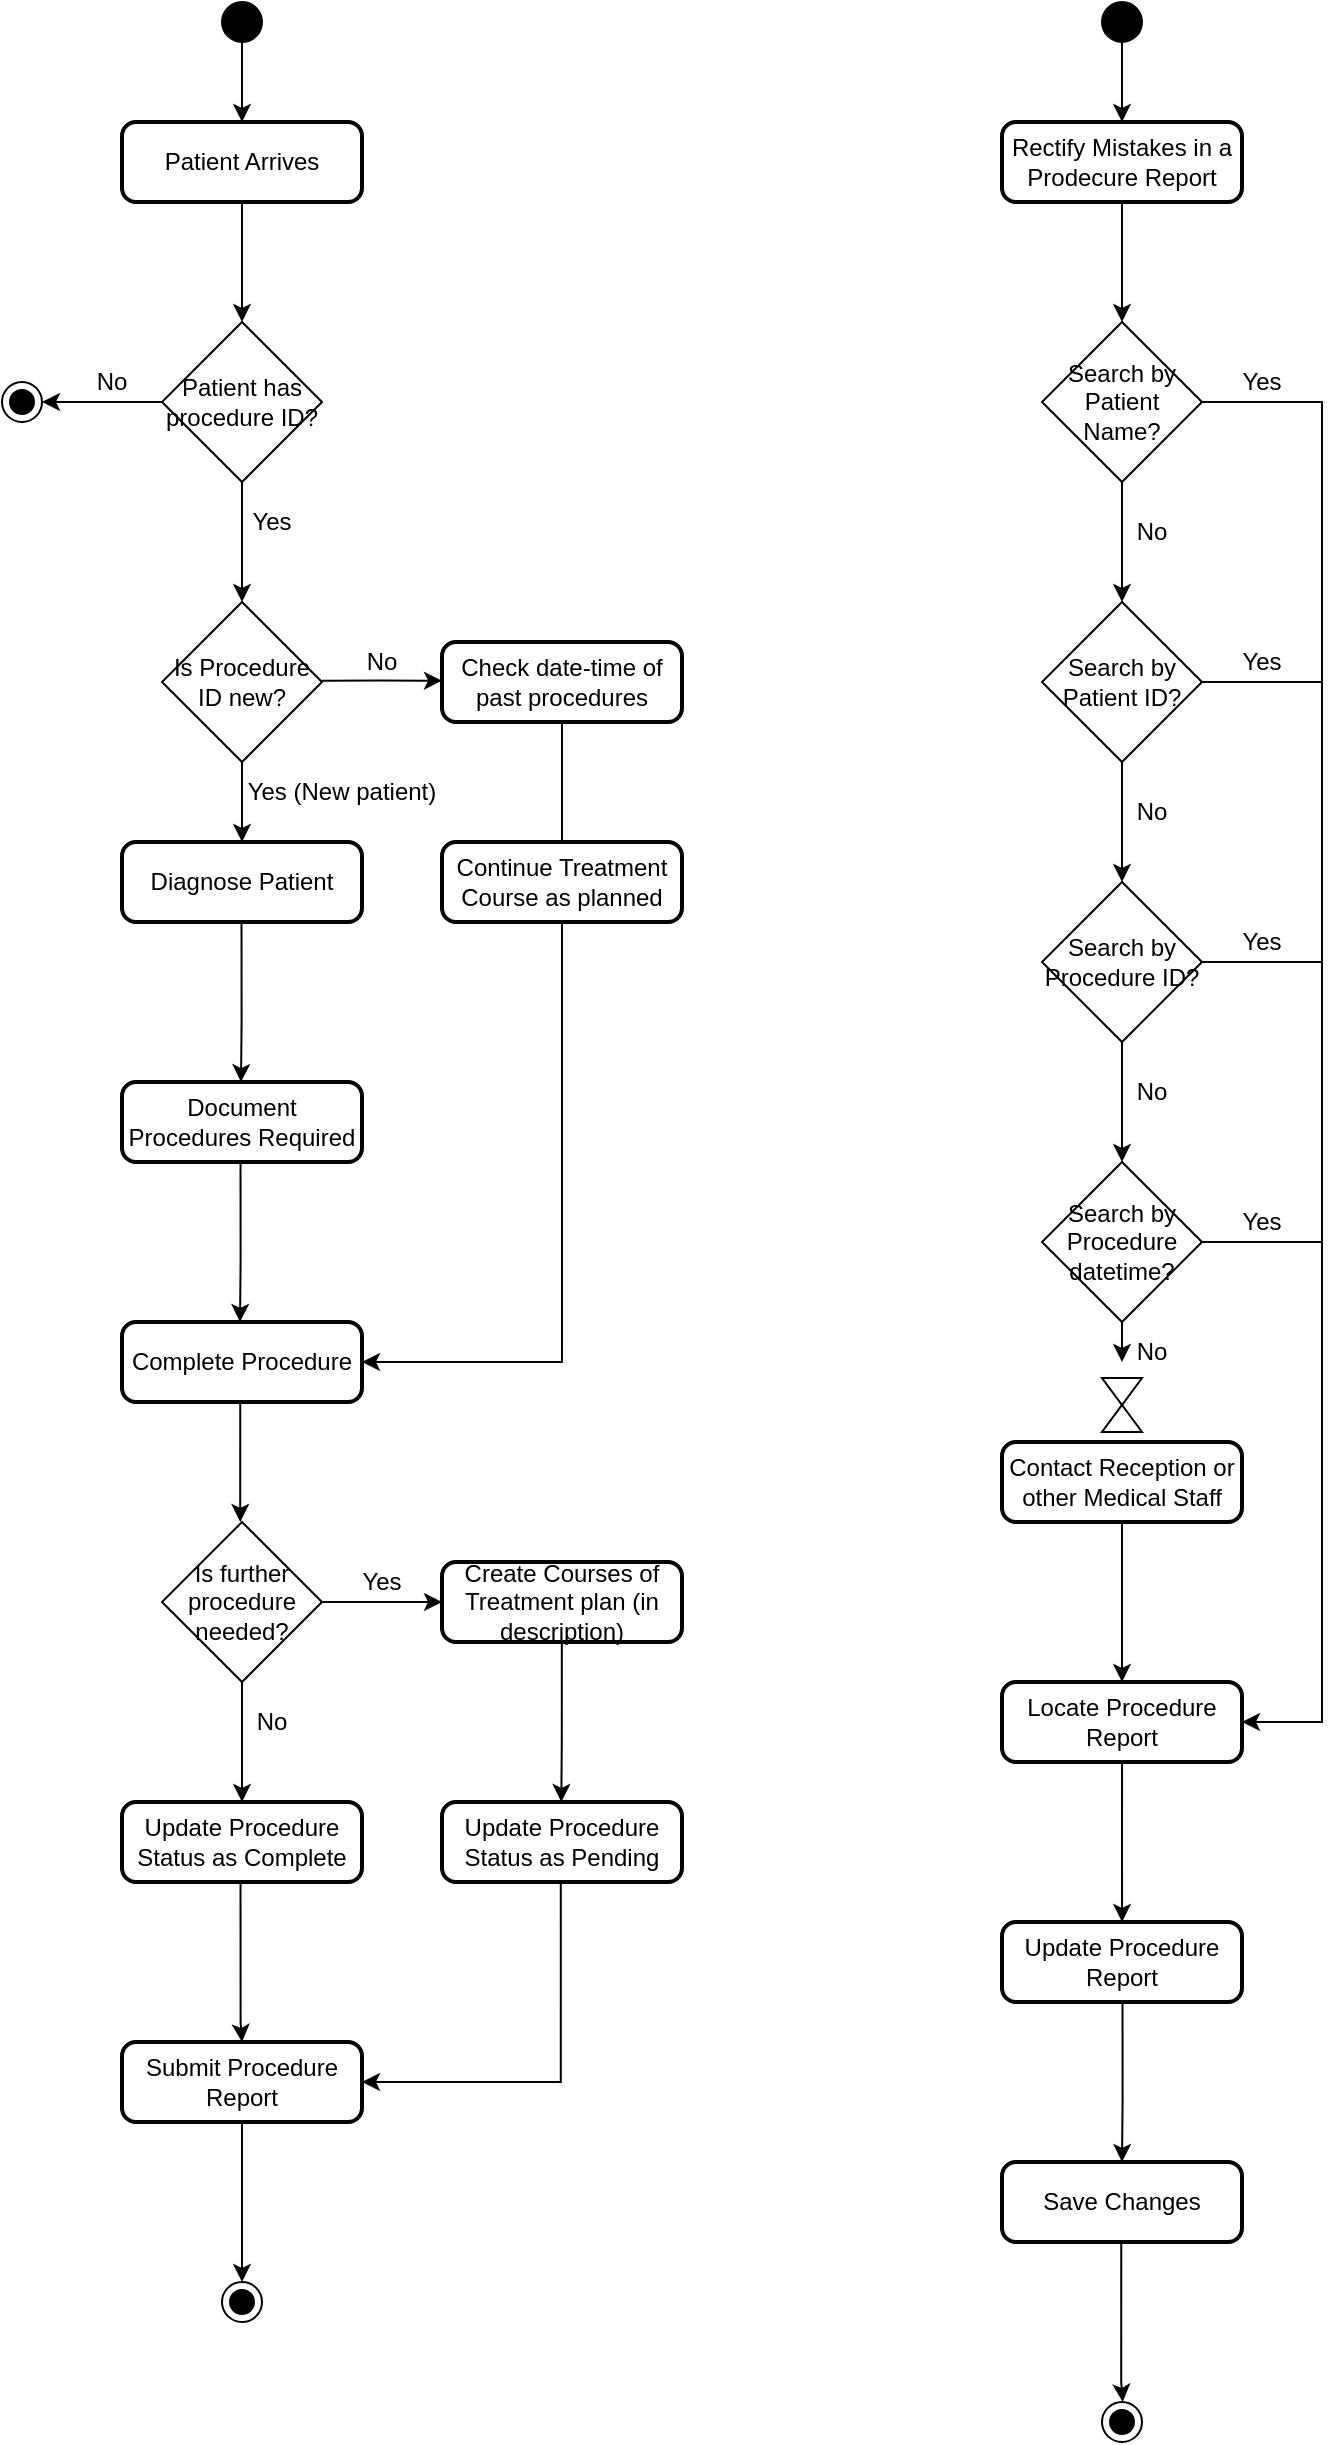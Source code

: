 <mxfile version="24.7.6">
  <diagram name="第 1 页" id="VRa96g7SjDV2xIUxDLRd">
    <mxGraphModel dx="548" dy="448" grid="1" gridSize="10" guides="1" tooltips="1" connect="1" arrows="1" fold="1" page="1" pageScale="1" pageWidth="850" pageHeight="1100" math="0" shadow="0">
      <root>
        <mxCell id="0" />
        <mxCell id="1" parent="0" />
        <mxCell id="2" value="" style="ellipse;fillColor=strokeColor;" parent="1" vertex="1">
          <mxGeometry x="130" width="20" height="20" as="geometry" />
        </mxCell>
        <mxCell id="7" value="" style="curved=1;startArrow=none;;entryX=0.5;entryY=0;entryDx=0;entryDy=0;exitX=0.5;exitY=1;exitDx=0;exitDy=0;" parent="1" source="2" target="6nC-Zpstk0fhiGknvCqh-79" edge="1">
          <mxGeometry relative="1" as="geometry">
            <Array as="points" />
            <mxPoint x="80" y="60" as="targetPoint" />
            <mxPoint x="140" y="-10" as="sourcePoint" />
          </mxGeometry>
        </mxCell>
        <mxCell id="6nC-Zpstk0fhiGknvCqh-79" value="Patient Arrives" style="rounded=1;absoluteArcSize=1;arcSize=14;whiteSpace=wrap;strokeWidth=2;" parent="1" vertex="1">
          <mxGeometry x="80" y="60" width="120" height="40" as="geometry" />
        </mxCell>
        <mxCell id="6nC-Zpstk0fhiGknvCqh-22" value="" style="ellipse;shape=endState;fillColor=strokeColor;" parent="1" vertex="1">
          <mxGeometry x="20" y="190" width="20" height="20" as="geometry" />
        </mxCell>
        <mxCell id="6nC-Zpstk0fhiGknvCqh-90" value="" style="startArrow=none;;exitX=0.5;exitY=1;exitDx=0;exitDy=0;edgeStyle=orthogonalEdgeStyle;rounded=0;curved=0;endArrow=classic;endFill=1;startFill=0;" parent="1" source="clE17JEbLuwmMZCjdbwA-13" edge="1">
          <mxGeometry relative="1" as="geometry">
            <Array as="points">
              <mxPoint x="140" y="290" />
              <mxPoint x="140" y="290" />
            </Array>
            <mxPoint x="380" y="100" as="sourcePoint" />
            <mxPoint x="140" y="300" as="targetPoint" />
          </mxGeometry>
        </mxCell>
        <mxCell id="6nC-Zpstk0fhiGknvCqh-91" value="" style="startArrow=none;;edgeStyle=orthogonalEdgeStyle;rounded=0;curved=0;endArrow=classic;endFill=1;exitX=0.5;exitY=1;exitDx=0;exitDy=0;" parent="1" source="6nC-Zpstk0fhiGknvCqh-79" edge="1">
          <mxGeometry relative="1" as="geometry">
            <Array as="points">
              <mxPoint x="140" y="140" />
              <mxPoint x="140" y="140" />
            </Array>
            <mxPoint x="140" y="120" as="sourcePoint" />
            <mxPoint x="140" y="160" as="targetPoint" />
          </mxGeometry>
        </mxCell>
        <mxCell id="clE17JEbLuwmMZCjdbwA-13" value="Patient has procedure ID?" style="rhombus;whiteSpace=wrap;html=1;" parent="1" vertex="1">
          <mxGeometry x="100" y="160" width="80" height="80" as="geometry" />
        </mxCell>
        <mxCell id="clE17JEbLuwmMZCjdbwA-16" value="Document Procedures Required" style="rounded=1;absoluteArcSize=1;arcSize=14;whiteSpace=wrap;strokeWidth=2;" parent="1" vertex="1">
          <mxGeometry x="80" y="540" width="120" height="40" as="geometry" />
        </mxCell>
        <mxCell id="clE17JEbLuwmMZCjdbwA-17" value="Diagnose Patient" style="rounded=1;absoluteArcSize=1;arcSize=14;whiteSpace=wrap;strokeWidth=2;" parent="1" vertex="1">
          <mxGeometry x="80" y="420.01" width="120" height="40" as="geometry" />
        </mxCell>
        <mxCell id="clE17JEbLuwmMZCjdbwA-18" value="Yes" style="text;html=1;align=center;verticalAlign=middle;whiteSpace=wrap;rounded=0;" parent="1" vertex="1">
          <mxGeometry x="140" y="250.01" width="30" height="20" as="geometry" />
        </mxCell>
        <mxCell id="clE17JEbLuwmMZCjdbwA-19" value="" style="startArrow=none;;edgeStyle=orthogonalEdgeStyle;rounded=0;curved=0;endArrow=classic;endFill=1;" parent="1" edge="1">
          <mxGeometry relative="1" as="geometry">
            <Array as="points">
              <mxPoint x="140" y="380.01" />
              <mxPoint x="140" y="380.01" />
            </Array>
            <mxPoint x="140" y="380" as="sourcePoint" />
            <mxPoint x="140" y="420" as="targetPoint" />
          </mxGeometry>
        </mxCell>
        <mxCell id="clE17JEbLuwmMZCjdbwA-23" value="" style="startArrow=none;;exitX=0.5;exitY=1;exitDx=0;exitDy=0;edgeStyle=orthogonalEdgeStyle;rounded=0;curved=0;endArrow=classic;endFill=1;startFill=0;" parent="1" edge="1">
          <mxGeometry relative="1" as="geometry">
            <Array as="points">
              <mxPoint x="139.13" y="750" />
              <mxPoint x="139.13" y="750" />
            </Array>
            <mxPoint x="139.13" y="700" as="sourcePoint" />
            <mxPoint x="139.13" y="760" as="targetPoint" />
          </mxGeometry>
        </mxCell>
        <mxCell id="clE17JEbLuwmMZCjdbwA-24" value="No" style="text;html=1;align=center;verticalAlign=middle;whiteSpace=wrap;rounded=0;" parent="1" vertex="1">
          <mxGeometry x="60" y="180" width="30" height="20" as="geometry" />
        </mxCell>
        <mxCell id="clE17JEbLuwmMZCjdbwA-41" value="" style="startArrow=none;;exitX=0.5;exitY=1;exitDx=0;exitDy=0;edgeStyle=orthogonalEdgeStyle;rounded=0;curved=0;endArrow=classic;endFill=1;startFill=0;" parent="1" edge="1">
          <mxGeometry relative="1" as="geometry">
            <Array as="points">
              <mxPoint x="139.26" y="630.01" />
              <mxPoint x="139.26" y="630.01" />
            </Array>
            <mxPoint x="139.26" y="580.01" as="sourcePoint" />
            <mxPoint x="139" y="660" as="targetPoint" />
          </mxGeometry>
        </mxCell>
        <mxCell id="clE17JEbLuwmMZCjdbwA-45" value="Update Procedure Status as Pending" style="rounded=1;absoluteArcSize=1;arcSize=14;whiteSpace=wrap;strokeWidth=2;" parent="1" vertex="1">
          <mxGeometry x="240" y="899.99" width="120" height="40" as="geometry" />
        </mxCell>
        <mxCell id="clE17JEbLuwmMZCjdbwA-49" value="" style="ellipse;shape=endState;fillColor=strokeColor;" parent="1" vertex="1">
          <mxGeometry x="130" y="1019.99" width="20" height="20" as="geometry" />
        </mxCell>
        <mxCell id="clE17JEbLuwmMZCjdbwA-50" value="Is further procedure needed?" style="rhombus;whiteSpace=wrap;html=1;" parent="1" vertex="1">
          <mxGeometry x="100" y="760" width="80" height="80" as="geometry" />
        </mxCell>
        <mxCell id="clE17JEbLuwmMZCjdbwA-51" value="" style="startArrow=none;;exitX=0.5;exitY=1;exitDx=0;exitDy=0;edgeStyle=orthogonalEdgeStyle;rounded=0;curved=0;endArrow=classic;endFill=1;startFill=0;" parent="1" edge="1">
          <mxGeometry relative="1" as="geometry">
            <Array as="points">
              <mxPoint x="140" y="889.99" />
              <mxPoint x="140" y="889.99" />
            </Array>
            <mxPoint x="140" y="840" as="sourcePoint" />
            <mxPoint x="140" y="899.99" as="targetPoint" />
          </mxGeometry>
        </mxCell>
        <mxCell id="clE17JEbLuwmMZCjdbwA-52" value="No" style="text;html=1;align=center;verticalAlign=middle;whiteSpace=wrap;rounded=0;" parent="1" vertex="1">
          <mxGeometry x="140" y="850.01" width="30" height="20" as="geometry" />
        </mxCell>
        <mxCell id="clE17JEbLuwmMZCjdbwA-53" value="Yes" style="text;html=1;align=center;verticalAlign=middle;whiteSpace=wrap;rounded=0;" parent="1" vertex="1">
          <mxGeometry x="190" y="780" width="40" height="20" as="geometry" />
        </mxCell>
        <mxCell id="clE17JEbLuwmMZCjdbwA-54" value="" style="startArrow=none;;exitX=1;exitY=0.5;exitDx=0;exitDy=0;edgeStyle=orthogonalEdgeStyle;rounded=0;curved=0;endArrow=classic;endFill=1;startFill=0;entryX=0;entryY=0.5;entryDx=0;entryDy=0;" parent="1" target="fN6j8R8_thj77wwp6nBp-8" edge="1">
          <mxGeometry relative="1" as="geometry">
            <Array as="points">
              <mxPoint x="220" y="800" />
              <mxPoint x="220" y="800" />
            </Array>
            <mxPoint x="180" y="800" as="sourcePoint" />
            <mxPoint x="230" y="860" as="targetPoint" />
          </mxGeometry>
        </mxCell>
        <mxCell id="clE17JEbLuwmMZCjdbwA-55" value="Complete Procedure" style="rounded=1;absoluteArcSize=1;arcSize=14;whiteSpace=wrap;strokeWidth=2;" parent="1" vertex="1">
          <mxGeometry x="80" y="660" width="120" height="40" as="geometry" />
        </mxCell>
        <mxCell id="clE17JEbLuwmMZCjdbwA-58" value="" style="startArrow=none;;exitX=0.5;exitY=1;exitDx=0;exitDy=0;edgeStyle=orthogonalEdgeStyle;rounded=0;curved=0;endArrow=classic;endFill=1;startFill=0;entryX=1;entryY=0.5;entryDx=0;entryDy=0;" parent="1" target="clE17JEbLuwmMZCjdbwA-65" edge="1">
          <mxGeometry relative="1" as="geometry">
            <Array as="points">
              <mxPoint x="299" y="1039.99" />
            </Array>
            <mxPoint x="299.39" y="939.99" as="sourcePoint" />
            <mxPoint x="299" y="1019.99" as="targetPoint" />
          </mxGeometry>
        </mxCell>
        <mxCell id="clE17JEbLuwmMZCjdbwA-59" value="" style="startArrow=none;;edgeStyle=orthogonalEdgeStyle;rounded=0;curved=0;endArrow=classic;endFill=1;exitX=0;exitY=0.5;exitDx=0;exitDy=0;" parent="1" edge="1">
          <mxGeometry relative="1" as="geometry">
            <Array as="points" />
            <mxPoint x="100" y="200" as="sourcePoint" />
            <mxPoint x="40" y="199.99" as="targetPoint" />
          </mxGeometry>
        </mxCell>
        <mxCell id="clE17JEbLuwmMZCjdbwA-64" value="" style="startArrow=none;;exitX=0.5;exitY=1;exitDx=0;exitDy=0;edgeStyle=orthogonalEdgeStyle;rounded=0;curved=0;endArrow=classic;endFill=1;startFill=0;" parent="1" edge="1">
          <mxGeometry relative="1" as="geometry">
            <Array as="points">
              <mxPoint x="139" y="1009.98" />
              <mxPoint x="140" y="969.98" />
            </Array>
            <mxPoint x="139.26" y="939.99" as="sourcePoint" />
            <mxPoint x="140" y="1019.98" as="targetPoint" />
          </mxGeometry>
        </mxCell>
        <mxCell id="clE17JEbLuwmMZCjdbwA-65" value="Submit Procedure Report" style="rounded=1;absoluteArcSize=1;arcSize=14;whiteSpace=wrap;strokeWidth=2;" parent="1" vertex="1">
          <mxGeometry x="80" y="1019.99" width="120" height="40" as="geometry" />
        </mxCell>
        <mxCell id="clE17JEbLuwmMZCjdbwA-66" value="" style="startArrow=none;;edgeStyle=orthogonalEdgeStyle;rounded=0;curved=0;endArrow=classic;endFill=1;exitX=0.5;exitY=1;exitDx=0;exitDy=0;" parent="1" edge="1">
          <mxGeometry relative="1" as="geometry">
            <Array as="points">
              <mxPoint x="140" y="1099.99" />
              <mxPoint x="140" y="1099.99" />
            </Array>
            <mxPoint x="140" y="1059.99" as="sourcePoint" />
            <mxPoint x="140" y="1139.98" as="targetPoint" />
          </mxGeometry>
        </mxCell>
        <mxCell id="RpZKLnw1ml0JMjkQKGpv-7" value="Update Procedure Status as Complete" style="rounded=1;absoluteArcSize=1;arcSize=14;whiteSpace=wrap;strokeWidth=2;" parent="1" vertex="1">
          <mxGeometry x="80" y="899.99" width="120" height="40" as="geometry" />
        </mxCell>
        <mxCell id="4IoiHys0jaIS8-qkIzo4-12" value="" style="ellipse;fillColor=strokeColor;" parent="1" vertex="1">
          <mxGeometry x="570" width="20" height="20" as="geometry" />
        </mxCell>
        <mxCell id="4IoiHys0jaIS8-qkIzo4-13" value="" style="curved=1;startArrow=none;;entryX=0.5;entryY=0;entryDx=0;entryDy=0;exitX=0.5;exitY=1;exitDx=0;exitDy=0;" parent="1" source="4IoiHys0jaIS8-qkIzo4-12" target="4IoiHys0jaIS8-qkIzo4-14" edge="1">
          <mxGeometry relative="1" as="geometry">
            <Array as="points" />
            <mxPoint x="520" y="60" as="targetPoint" />
            <mxPoint x="580" y="-10" as="sourcePoint" />
          </mxGeometry>
        </mxCell>
        <mxCell id="4IoiHys0jaIS8-qkIzo4-14" value="Rectify Mistakes in a Prodecure Report" style="rounded=1;absoluteArcSize=1;arcSize=14;whiteSpace=wrap;strokeWidth=2;" parent="1" vertex="1">
          <mxGeometry x="520" y="60" width="120" height="40" as="geometry" />
        </mxCell>
        <mxCell id="4IoiHys0jaIS8-qkIzo4-17" value="" style="startArrow=none;;edgeStyle=orthogonalEdgeStyle;rounded=0;curved=0;endArrow=classic;endFill=1;exitX=0.5;exitY=1;exitDx=0;exitDy=0;" parent="1" source="4IoiHys0jaIS8-qkIzo4-14" edge="1">
          <mxGeometry relative="1" as="geometry">
            <Array as="points">
              <mxPoint x="580" y="140" />
              <mxPoint x="580" y="140" />
            </Array>
            <mxPoint x="580" y="120" as="sourcePoint" />
            <mxPoint x="580" y="160" as="targetPoint" />
          </mxGeometry>
        </mxCell>
        <mxCell id="4IoiHys0jaIS8-qkIzo4-20" value="Check date-time of past procedures" style="rounded=1;absoluteArcSize=1;arcSize=14;whiteSpace=wrap;strokeWidth=2;" parent="1" vertex="1">
          <mxGeometry x="240" y="320.01" width="120" height="40" as="geometry" />
        </mxCell>
        <mxCell id="4IoiHys0jaIS8-qkIzo4-22" value="" style="startArrow=none;;edgeStyle=orthogonalEdgeStyle;rounded=0;curved=0;endArrow=classic;endFill=1;exitX=0.5;exitY=1;exitDx=0;exitDy=0;" parent="1" edge="1">
          <mxGeometry relative="1" as="geometry">
            <Array as="points">
              <mxPoint x="580.03" y="920" />
              <mxPoint x="580.03" y="920" />
            </Array>
            <mxPoint x="580.03" y="880" as="sourcePoint" />
            <mxPoint x="580.03" y="959.99" as="targetPoint" />
          </mxGeometry>
        </mxCell>
        <mxCell id="4IoiHys0jaIS8-qkIzo4-27" value="" style="ellipse;shape=endState;fillColor=strokeColor;" parent="1" vertex="1">
          <mxGeometry x="130" y="1140" width="20" height="20" as="geometry" />
        </mxCell>
        <mxCell id="4IoiHys0jaIS8-qkIzo4-31" value="No" style="text;html=1;align=center;verticalAlign=middle;whiteSpace=wrap;rounded=0;" parent="1" vertex="1">
          <mxGeometry x="190" y="320" width="40" height="20.01" as="geometry" />
        </mxCell>
        <mxCell id="4IoiHys0jaIS8-qkIzo4-32" value="" style="startArrow=none;;exitX=1;exitY=0.5;exitDx=0;exitDy=0;edgeStyle=orthogonalEdgeStyle;rounded=0;curved=0;endArrow=classic;endFill=1;startFill=0;" parent="1" edge="1">
          <mxGeometry relative="1" as="geometry">
            <Array as="points">
              <mxPoint x="210" y="339.34" />
              <mxPoint x="210" y="339.34" />
            </Array>
            <mxPoint x="180" y="339.34" as="sourcePoint" />
            <mxPoint x="240" y="339.34" as="targetPoint" />
          </mxGeometry>
        </mxCell>
        <mxCell id="4IoiHys0jaIS8-qkIzo4-34" value="" style="startArrow=none;;exitX=0.5;exitY=1;exitDx=0;exitDy=0;edgeStyle=orthogonalEdgeStyle;rounded=0;curved=0;endArrow=classic;endFill=1;startFill=0;" parent="1" edge="1">
          <mxGeometry relative="1" as="geometry">
            <Array as="points">
              <mxPoint x="580.26" y="1050" />
              <mxPoint x="580.26" y="1050" />
            </Array>
            <mxPoint x="580.26" y="1000" as="sourcePoint" />
            <mxPoint x="580" y="1079.99" as="targetPoint" />
          </mxGeometry>
        </mxCell>
        <mxCell id="4IoiHys0jaIS8-qkIzo4-37" value="Save Changes" style="rounded=1;absoluteArcSize=1;arcSize=14;whiteSpace=wrap;strokeWidth=2;" parent="1" vertex="1">
          <mxGeometry x="520" y="1080" width="120" height="40" as="geometry" />
        </mxCell>
        <mxCell id="4IoiHys0jaIS8-qkIzo4-38" value="" style="startArrow=none;;exitX=0.5;exitY=1;exitDx=0;exitDy=0;edgeStyle=orthogonalEdgeStyle;rounded=0;curved=0;endArrow=classic;endFill=1;startFill=0;" parent="1" edge="1">
          <mxGeometry relative="1" as="geometry">
            <Array as="points">
              <mxPoint x="579.37" y="1189.99" />
              <mxPoint x="580.37" y="1149.99" />
            </Array>
            <mxPoint x="579.63" y="1120" as="sourcePoint" />
            <mxPoint x="580.37" y="1199.99" as="targetPoint" />
          </mxGeometry>
        </mxCell>
        <mxCell id="4IoiHys0jaIS8-qkIzo4-41" value="Update Procedure Report" style="rounded=1;absoluteArcSize=1;arcSize=14;whiteSpace=wrap;strokeWidth=2;" parent="1" vertex="1">
          <mxGeometry x="520" y="960" width="120" height="40" as="geometry" />
        </mxCell>
        <mxCell id="4IoiHys0jaIS8-qkIzo4-46" value="Is Procedure ID new?" style="rhombus;whiteSpace=wrap;html=1;" parent="1" vertex="1">
          <mxGeometry x="100" y="300.01" width="80" height="80" as="geometry" />
        </mxCell>
        <mxCell id="4IoiHys0jaIS8-qkIzo4-47" value="Yes (New patient)" style="text;html=1;align=center;verticalAlign=middle;whiteSpace=wrap;rounded=0;" parent="1" vertex="1">
          <mxGeometry x="140" y="380" width="100" height="30" as="geometry" />
        </mxCell>
        <mxCell id="4IoiHys0jaIS8-qkIzo4-48" value="" style="startArrow=none;;exitX=0.5;exitY=1;exitDx=0;exitDy=0;edgeStyle=orthogonalEdgeStyle;rounded=0;curved=0;endArrow=classic;endFill=1;startFill=0;" parent="1" edge="1">
          <mxGeometry relative="1" as="geometry">
            <Array as="points">
              <mxPoint x="139.76" y="510.02" />
              <mxPoint x="139.76" y="510.02" />
            </Array>
            <mxPoint x="139.76" y="460.02" as="sourcePoint" />
            <mxPoint x="139.5" y="540.01" as="targetPoint" />
          </mxGeometry>
        </mxCell>
        <mxCell id="4IoiHys0jaIS8-qkIzo4-49" value="" style="startArrow=none;;exitX=0.5;exitY=1;exitDx=0;exitDy=0;edgeStyle=orthogonalEdgeStyle;rounded=0;curved=0;endArrow=classic;endFill=1;startFill=0;entryX=1;entryY=0.5;entryDx=0;entryDy=0;" parent="1" target="clE17JEbLuwmMZCjdbwA-55" edge="1">
          <mxGeometry relative="1" as="geometry">
            <Array as="points">
              <mxPoint x="300" y="680" />
            </Array>
            <mxPoint x="300.01" y="360.01" as="sourcePoint" />
            <mxPoint x="299.75" y="440" as="targetPoint" />
          </mxGeometry>
        </mxCell>
        <mxCell id="4IoiHys0jaIS8-qkIzo4-55" value="Search by Patient Name?" style="rhombus;whiteSpace=wrap;html=1;" parent="1" vertex="1">
          <mxGeometry x="540" y="160" width="80" height="80" as="geometry" />
        </mxCell>
        <mxCell id="4IoiHys0jaIS8-qkIzo4-56" value="Search by Patient ID?" style="rhombus;whiteSpace=wrap;html=1;" parent="1" vertex="1">
          <mxGeometry x="540" y="300" width="80" height="80" as="geometry" />
        </mxCell>
        <mxCell id="4IoiHys0jaIS8-qkIzo4-57" value="Search by Procedure ID?" style="rhombus;whiteSpace=wrap;html=1;" parent="1" vertex="1">
          <mxGeometry x="540" y="440" width="80" height="80" as="geometry" />
        </mxCell>
        <mxCell id="4IoiHys0jaIS8-qkIzo4-58" value="Search by Procedure datetime?" style="rhombus;whiteSpace=wrap;html=1;" parent="1" vertex="1">
          <mxGeometry x="540" y="580" width="80" height="80" as="geometry" />
        </mxCell>
        <mxCell id="4IoiHys0jaIS8-qkIzo4-60" value="" style="startArrow=none;;exitX=0.5;exitY=1;exitDx=0;exitDy=0;edgeStyle=orthogonalEdgeStyle;rounded=0;curved=0;endArrow=classic;endFill=1;startFill=0;" parent="1" edge="1">
          <mxGeometry relative="1" as="geometry">
            <Array as="points">
              <mxPoint x="580" y="289.99" />
              <mxPoint x="580" y="289.99" />
            </Array>
            <mxPoint x="580" y="240" as="sourcePoint" />
            <mxPoint x="580" y="299.99" as="targetPoint" />
          </mxGeometry>
        </mxCell>
        <mxCell id="4IoiHys0jaIS8-qkIzo4-61" value="No" style="text;html=1;align=center;verticalAlign=middle;whiteSpace=wrap;rounded=0;" parent="1" vertex="1">
          <mxGeometry x="580" y="260" width="30" height="10.01" as="geometry" />
        </mxCell>
        <mxCell id="4IoiHys0jaIS8-qkIzo4-62" value="" style="startArrow=none;;exitX=0.5;exitY=1;exitDx=0;exitDy=0;edgeStyle=orthogonalEdgeStyle;rounded=0;curved=0;endArrow=classic;endFill=1;startFill=0;" parent="1" edge="1">
          <mxGeometry relative="1" as="geometry">
            <Array as="points">
              <mxPoint x="580" y="430" />
              <mxPoint x="580" y="430" />
            </Array>
            <mxPoint x="580" y="380.01" as="sourcePoint" />
            <mxPoint x="580" y="440" as="targetPoint" />
          </mxGeometry>
        </mxCell>
        <mxCell id="4IoiHys0jaIS8-qkIzo4-63" value="No" style="text;html=1;align=center;verticalAlign=middle;whiteSpace=wrap;rounded=0;" parent="1" vertex="1">
          <mxGeometry x="580" y="400.01" width="30" height="10.01" as="geometry" />
        </mxCell>
        <mxCell id="4IoiHys0jaIS8-qkIzo4-64" value="" style="startArrow=none;;exitX=0.5;exitY=1;exitDx=0;exitDy=0;edgeStyle=orthogonalEdgeStyle;rounded=0;curved=0;endArrow=classic;endFill=1;startFill=0;" parent="1" edge="1">
          <mxGeometry relative="1" as="geometry">
            <Array as="points">
              <mxPoint x="580" y="570" />
              <mxPoint x="580" y="570" />
            </Array>
            <mxPoint x="580" y="520.01" as="sourcePoint" />
            <mxPoint x="580" y="580" as="targetPoint" />
          </mxGeometry>
        </mxCell>
        <mxCell id="4IoiHys0jaIS8-qkIzo4-65" value="No" style="text;html=1;align=center;verticalAlign=middle;whiteSpace=wrap;rounded=0;" parent="1" vertex="1">
          <mxGeometry x="580" y="540.01" width="30" height="10.01" as="geometry" />
        </mxCell>
        <mxCell id="4IoiHys0jaIS8-qkIzo4-66" value="" style="startArrow=none;;exitX=0.5;exitY=1;exitDx=0;exitDy=0;edgeStyle=orthogonalEdgeStyle;rounded=0;curved=0;endArrow=classic;endFill=1;startFill=0;" parent="1" edge="1">
          <mxGeometry relative="1" as="geometry">
            <Array as="points">
              <mxPoint x="580" y="680" />
              <mxPoint x="580" y="680" />
            </Array>
            <mxPoint x="580" y="660" as="sourcePoint" />
            <mxPoint x="580" y="680" as="targetPoint" />
          </mxGeometry>
        </mxCell>
        <mxCell id="4IoiHys0jaIS8-qkIzo4-67" value="No" style="text;html=1;align=center;verticalAlign=middle;whiteSpace=wrap;rounded=0;" parent="1" vertex="1">
          <mxGeometry x="580" y="670" width="30" height="10.01" as="geometry" />
        </mxCell>
        <mxCell id="4IoiHys0jaIS8-qkIzo4-68" value="Locate Procedure Report" style="rounded=1;absoluteArcSize=1;arcSize=14;whiteSpace=wrap;strokeWidth=2;" parent="1" vertex="1">
          <mxGeometry x="520" y="840" width="120" height="40" as="geometry" />
        </mxCell>
        <mxCell id="4IoiHys0jaIS8-qkIzo4-70" value="Yes" style="text;html=1;align=center;verticalAlign=middle;whiteSpace=wrap;rounded=0;" parent="1" vertex="1">
          <mxGeometry x="640" y="180" width="20" height="20" as="geometry" />
        </mxCell>
        <mxCell id="4IoiHys0jaIS8-qkIzo4-71" value="" style="startArrow=none;;exitX=1;exitY=0.5;exitDx=0;exitDy=0;edgeStyle=orthogonalEdgeStyle;rounded=0;curved=0;endArrow=classic;endFill=1;startFill=0;entryX=1;entryY=0.5;entryDx=0;entryDy=0;" parent="1" target="4IoiHys0jaIS8-qkIzo4-68" edge="1">
          <mxGeometry relative="1" as="geometry">
            <Array as="points">
              <mxPoint x="680" y="200" />
              <mxPoint x="680" y="860" />
            </Array>
            <mxPoint x="620" y="200.01" as="sourcePoint" />
            <mxPoint x="740" y="300.01" as="targetPoint" />
          </mxGeometry>
        </mxCell>
        <mxCell id="4IoiHys0jaIS8-qkIzo4-72" value="" style="startArrow=none;;edgeStyle=orthogonalEdgeStyle;rounded=0;curved=0;endArrow=none;endFill=0;" parent="1" edge="1">
          <mxGeometry relative="1" as="geometry">
            <Array as="points" />
            <mxPoint x="620" y="340.01" as="sourcePoint" />
            <mxPoint x="680" y="340" as="targetPoint" />
          </mxGeometry>
        </mxCell>
        <mxCell id="4IoiHys0jaIS8-qkIzo4-73" value="Yes" style="text;html=1;align=center;verticalAlign=middle;whiteSpace=wrap;rounded=0;" parent="1" vertex="1">
          <mxGeometry x="640" y="320" width="20" height="20.01" as="geometry" />
        </mxCell>
        <mxCell id="4IoiHys0jaIS8-qkIzo4-76" value="" style="startArrow=none;;edgeStyle=orthogonalEdgeStyle;rounded=0;curved=0;endArrow=none;endFill=0;" parent="1" edge="1">
          <mxGeometry relative="1" as="geometry">
            <Array as="points" />
            <mxPoint x="620" y="480.02" as="sourcePoint" />
            <mxPoint x="680" y="480.01" as="targetPoint" />
          </mxGeometry>
        </mxCell>
        <mxCell id="4IoiHys0jaIS8-qkIzo4-77" value="Yes" style="text;html=1;align=center;verticalAlign=middle;whiteSpace=wrap;rounded=0;" parent="1" vertex="1">
          <mxGeometry x="640" y="460.01" width="20" height="20.01" as="geometry" />
        </mxCell>
        <mxCell id="4IoiHys0jaIS8-qkIzo4-78" value="" style="startArrow=none;;edgeStyle=orthogonalEdgeStyle;rounded=0;curved=0;endArrow=none;endFill=0;" parent="1" edge="1">
          <mxGeometry relative="1" as="geometry">
            <Array as="points" />
            <mxPoint x="620" y="620.01" as="sourcePoint" />
            <mxPoint x="680" y="620" as="targetPoint" />
          </mxGeometry>
        </mxCell>
        <mxCell id="4IoiHys0jaIS8-qkIzo4-79" value="Yes" style="text;html=1;align=center;verticalAlign=middle;whiteSpace=wrap;rounded=0;" parent="1" vertex="1">
          <mxGeometry x="640" y="600" width="20" height="20.01" as="geometry" />
        </mxCell>
        <mxCell id="4IoiHys0jaIS8-qkIzo4-80" value="" style="ellipse;shape=endState;fillColor=strokeColor;" parent="1" vertex="1">
          <mxGeometry x="570" y="1199.99" width="20" height="20" as="geometry" />
        </mxCell>
        <mxCell id="4IoiHys0jaIS8-qkIzo4-83" value="Contact Reception or other Medical Staff" style="rounded=1;absoluteArcSize=1;arcSize=14;whiteSpace=wrap;strokeWidth=2;" parent="1" vertex="1">
          <mxGeometry x="520" y="720" width="120" height="40" as="geometry" />
        </mxCell>
        <mxCell id="4IoiHys0jaIS8-qkIzo4-84" value="" style="shape=collate;html=1;" parent="1" vertex="1">
          <mxGeometry x="570" y="688" width="20" height="27" as="geometry" />
        </mxCell>
        <mxCell id="4IoiHys0jaIS8-qkIzo4-87" value="" style="startArrow=none;;exitX=0.5;exitY=1;exitDx=0;exitDy=0;edgeStyle=orthogonalEdgeStyle;rounded=0;curved=0;endArrow=classic;endFill=1;startFill=0;" parent="1" edge="1">
          <mxGeometry relative="1" as="geometry">
            <Array as="points">
              <mxPoint x="580" y="809.99" />
              <mxPoint x="580" y="809.99" />
            </Array>
            <mxPoint x="580" y="760" as="sourcePoint" />
            <mxPoint x="580" y="840" as="targetPoint" />
          </mxGeometry>
        </mxCell>
        <mxCell id="fN6j8R8_thj77wwp6nBp-7" value="Continue Treatment Course as planned" style="rounded=1;absoluteArcSize=1;arcSize=14;whiteSpace=wrap;strokeWidth=2;" vertex="1" parent="1">
          <mxGeometry x="240" y="420.01" width="120" height="40" as="geometry" />
        </mxCell>
        <mxCell id="fN6j8R8_thj77wwp6nBp-8" value="Create Courses of Treatment plan (in description)" style="rounded=1;absoluteArcSize=1;arcSize=14;whiteSpace=wrap;strokeWidth=2;" vertex="1" parent="1">
          <mxGeometry x="240" y="780" width="120" height="40" as="geometry" />
        </mxCell>
        <mxCell id="fN6j8R8_thj77wwp6nBp-9" value="" style="startArrow=none;;exitX=0.5;exitY=1;exitDx=0;exitDy=0;edgeStyle=orthogonalEdgeStyle;rounded=0;curved=0;endArrow=classic;endFill=1;startFill=0;" edge="1" parent="1">
          <mxGeometry relative="1" as="geometry">
            <Array as="points">
              <mxPoint x="299.92" y="870.01" />
              <mxPoint x="299.92" y="870.01" />
            </Array>
            <mxPoint x="299.92" y="820.01" as="sourcePoint" />
            <mxPoint x="299.66" y="900" as="targetPoint" />
          </mxGeometry>
        </mxCell>
      </root>
    </mxGraphModel>
  </diagram>
</mxfile>
